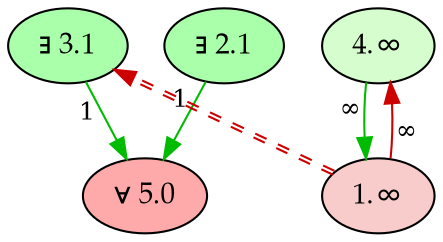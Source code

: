 digraph {
    rankdir="TB"
    node [style=filled fontname="Palatino" fontsize=14]
    node [fillcolor="#AAFFAA"]
    "3" [label="∃ 3.1"]
    "2" [label="∃ 2.1"]
    node [fillcolor="#FFAAAA"]
    "5" [label="∀ 5.0"]
    node [fillcolor="#d5fdce"]
    "4" [label="4.∞"]
    node [fillcolor="#f7cccb"]
    "1" [label="1.∞"]
    edge[labeldistance=1.5 fontsize=12]
    edge [color="#CC0000" style="solid" dir="forward" taillabel="∞"]
           "1" -> "4" 
    edge [color="#00BB00" style="solid" dir="forward" taillabel="1"]
           "2" -> "5" 
           "3" -> "5" 
    edge [color="#00BB00" style="solid" dir="forward" taillabel="∞"]
           "4" -> "1" 
    edge [color="#CC0000:#CC0000" style="dashed" dir="forward" taillabel="" constraint=false]
           "1" -> "3" 
    {rank = max 5}
    {rank = min 3 2}
}
